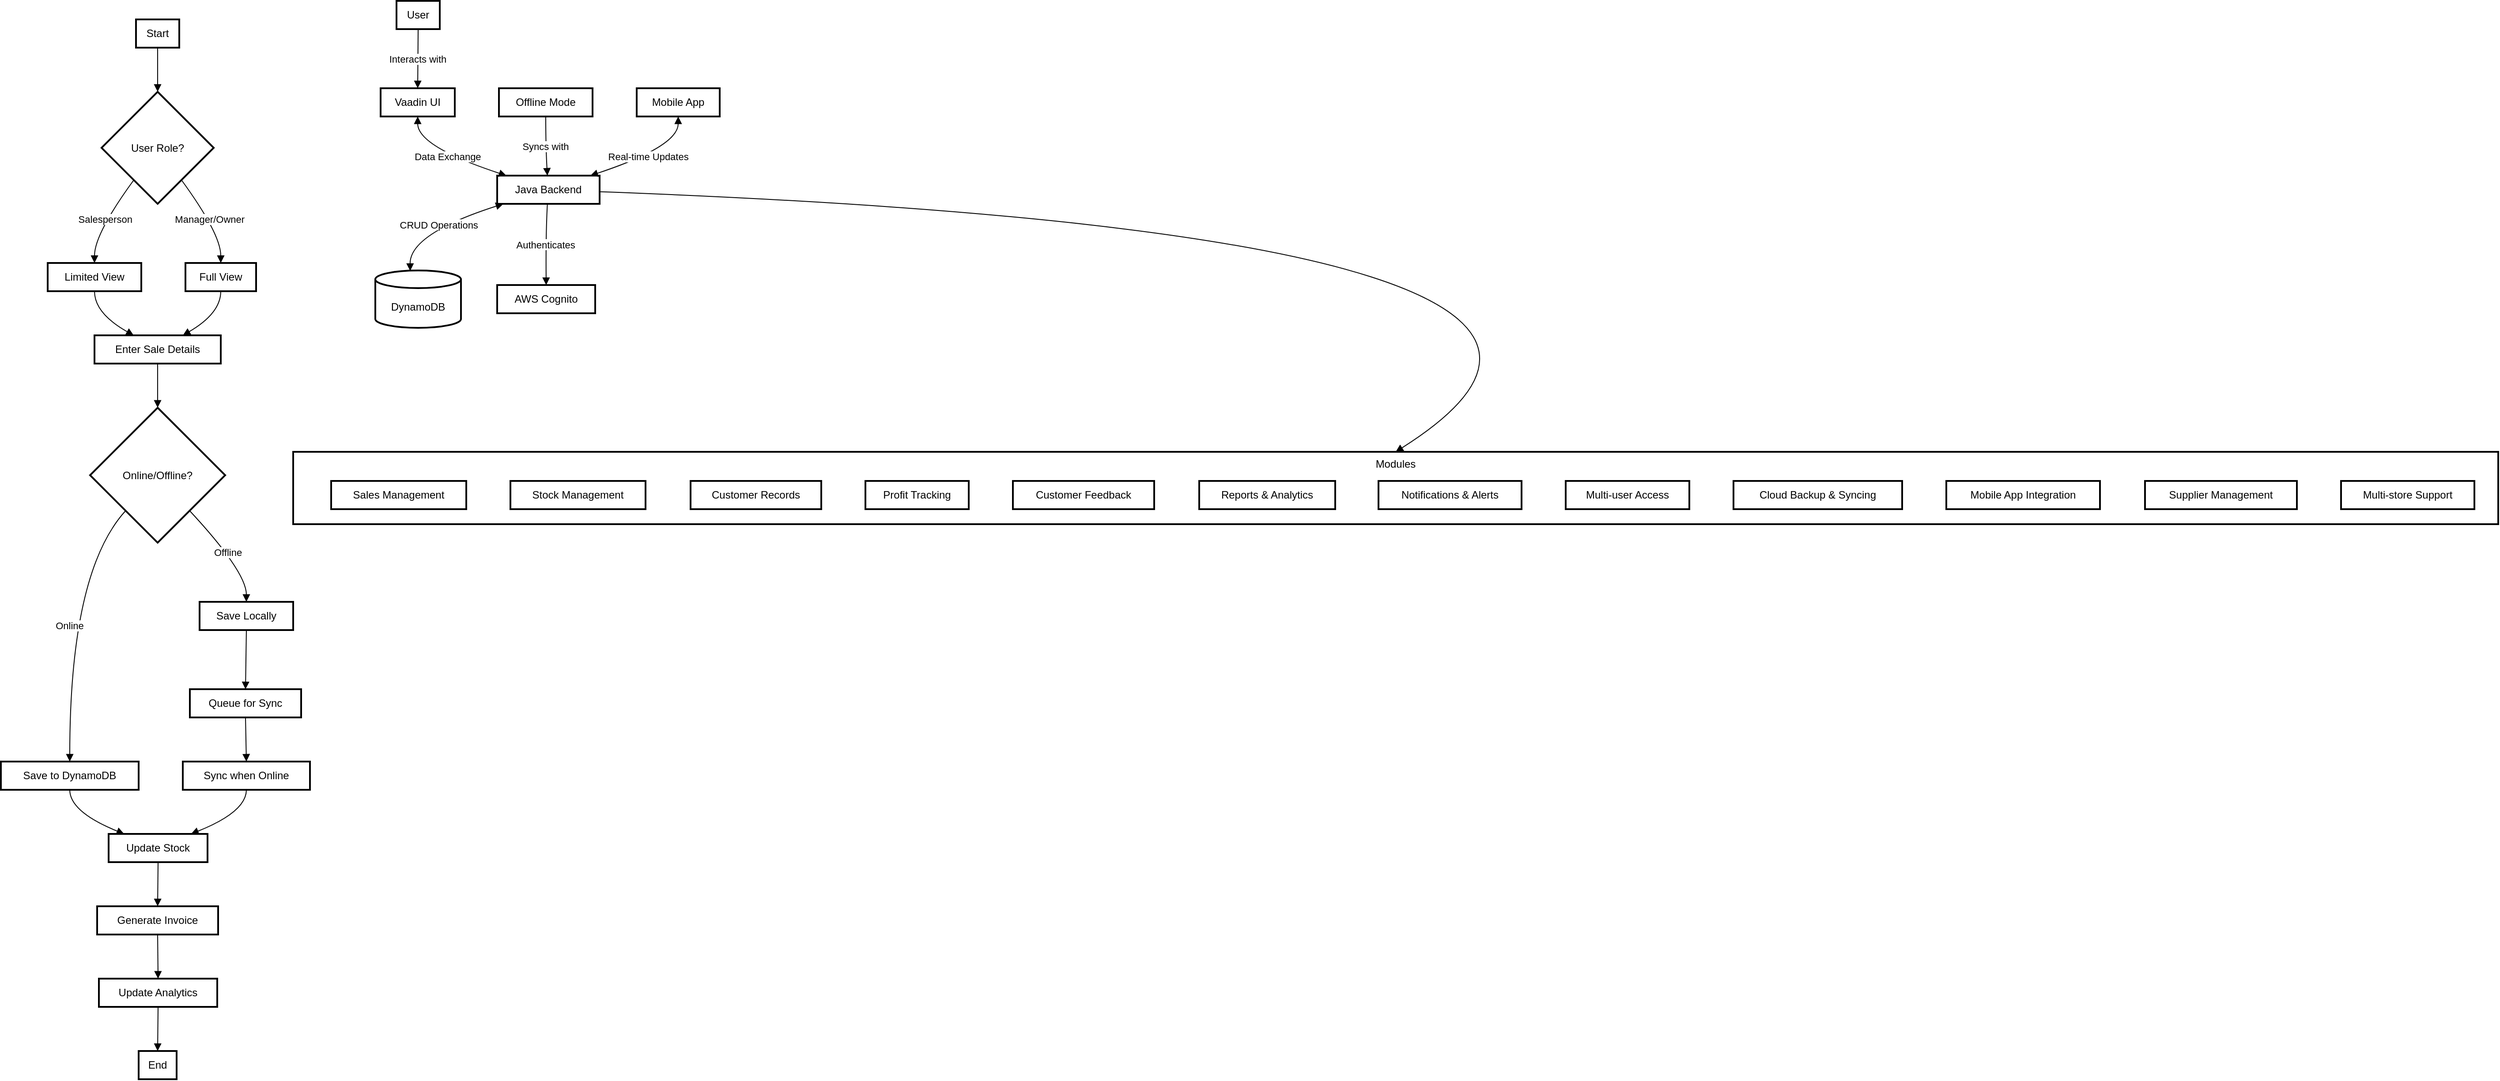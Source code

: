 <mxfile version="24.7.12">
  <diagram name="Page-1" id="4r8TJe3po7aMTRiyK83K">
    <mxGraphModel dx="1434" dy="1894" grid="1" gridSize="10" guides="1" tooltips="1" connect="1" arrows="1" fold="1" page="1" pageScale="1" pageWidth="850" pageHeight="1100" math="0" shadow="0">
      <root>
        <mxCell id="0" />
        <mxCell id="1" parent="0" />
        <mxCell id="o2j823evu8ZrsurBuZMJ-2" value="Start" style="whiteSpace=wrap;strokeWidth=2;" vertex="1" parent="1">
          <mxGeometry x="323" y="-10" width="49" height="32" as="geometry" />
        </mxCell>
        <mxCell id="o2j823evu8ZrsurBuZMJ-3" value="User Role?" style="rhombus;strokeWidth=2;whiteSpace=wrap;" vertex="1" parent="1">
          <mxGeometry x="284" y="72" width="127" height="127" as="geometry" />
        </mxCell>
        <mxCell id="o2j823evu8ZrsurBuZMJ-4" value="Limited View" style="whiteSpace=wrap;strokeWidth=2;" vertex="1" parent="1">
          <mxGeometry x="223" y="266" width="106" height="32" as="geometry" />
        </mxCell>
        <mxCell id="o2j823evu8ZrsurBuZMJ-5" value="Full View" style="whiteSpace=wrap;strokeWidth=2;" vertex="1" parent="1">
          <mxGeometry x="379" y="266" width="80" height="32" as="geometry" />
        </mxCell>
        <mxCell id="o2j823evu8ZrsurBuZMJ-6" value="Enter Sale Details" style="whiteSpace=wrap;strokeWidth=2;" vertex="1" parent="1">
          <mxGeometry x="276" y="348" width="143" height="32" as="geometry" />
        </mxCell>
        <mxCell id="o2j823evu8ZrsurBuZMJ-7" value="Online/Offline?" style="rhombus;strokeWidth=2;whiteSpace=wrap;" vertex="1" parent="1">
          <mxGeometry x="271" y="430" width="153" height="153" as="geometry" />
        </mxCell>
        <mxCell id="o2j823evu8ZrsurBuZMJ-8" value="Save to DynamoDB" style="whiteSpace=wrap;strokeWidth=2;" vertex="1" parent="1">
          <mxGeometry x="170" y="831" width="156" height="32" as="geometry" />
        </mxCell>
        <mxCell id="o2j823evu8ZrsurBuZMJ-9" value="Save Locally" style="whiteSpace=wrap;strokeWidth=2;" vertex="1" parent="1">
          <mxGeometry x="395" y="650" width="106" height="32" as="geometry" />
        </mxCell>
        <mxCell id="o2j823evu8ZrsurBuZMJ-10" value="Update Stock" style="whiteSpace=wrap;strokeWidth=2;" vertex="1" parent="1">
          <mxGeometry x="292" y="913" width="112" height="32" as="geometry" />
        </mxCell>
        <mxCell id="o2j823evu8ZrsurBuZMJ-11" value="Queue for Sync" style="whiteSpace=wrap;strokeWidth=2;" vertex="1" parent="1">
          <mxGeometry x="384" y="749" width="126" height="32" as="geometry" />
        </mxCell>
        <mxCell id="o2j823evu8ZrsurBuZMJ-12" value="Generate Invoice" style="whiteSpace=wrap;strokeWidth=2;" vertex="1" parent="1">
          <mxGeometry x="279" y="995" width="137" height="32" as="geometry" />
        </mxCell>
        <mxCell id="o2j823evu8ZrsurBuZMJ-13" value="Sync when Online" style="whiteSpace=wrap;strokeWidth=2;" vertex="1" parent="1">
          <mxGeometry x="376" y="831" width="144" height="32" as="geometry" />
        </mxCell>
        <mxCell id="o2j823evu8ZrsurBuZMJ-14" value="Update Analytics" style="whiteSpace=wrap;strokeWidth=2;" vertex="1" parent="1">
          <mxGeometry x="281" y="1077" width="134" height="32" as="geometry" />
        </mxCell>
        <mxCell id="o2j823evu8ZrsurBuZMJ-15" value="End" style="whiteSpace=wrap;strokeWidth=2;" vertex="1" parent="1">
          <mxGeometry x="326" y="1159" width="43" height="32" as="geometry" />
        </mxCell>
        <mxCell id="o2j823evu8ZrsurBuZMJ-16" value="" style="curved=1;startArrow=none;endArrow=block;exitX=0.5;exitY=1;entryX=0.5;entryY=0;rounded=0;" edge="1" parent="1" source="o2j823evu8ZrsurBuZMJ-2" target="o2j823evu8ZrsurBuZMJ-3">
          <mxGeometry relative="1" as="geometry">
            <Array as="points" />
          </mxGeometry>
        </mxCell>
        <mxCell id="o2j823evu8ZrsurBuZMJ-17" value="Salesperson" style="curved=1;startArrow=none;endArrow=block;exitX=0.13;exitY=1;entryX=0.5;entryY=0;rounded=0;" edge="1" parent="1" source="o2j823evu8ZrsurBuZMJ-3" target="o2j823evu8ZrsurBuZMJ-4">
          <mxGeometry relative="1" as="geometry">
            <Array as="points">
              <mxPoint x="276" y="233" />
            </Array>
          </mxGeometry>
        </mxCell>
        <mxCell id="o2j823evu8ZrsurBuZMJ-18" value="Manager/Owner" style="curved=1;startArrow=none;endArrow=block;exitX=0.87;exitY=1;entryX=0.5;entryY=0;rounded=0;" edge="1" parent="1" source="o2j823evu8ZrsurBuZMJ-3" target="o2j823evu8ZrsurBuZMJ-5">
          <mxGeometry relative="1" as="geometry">
            <Array as="points">
              <mxPoint x="419" y="233" />
            </Array>
          </mxGeometry>
        </mxCell>
        <mxCell id="o2j823evu8ZrsurBuZMJ-19" value="" style="curved=1;startArrow=none;endArrow=block;exitX=0.5;exitY=1;entryX=0.31;entryY=0;rounded=0;" edge="1" parent="1" source="o2j823evu8ZrsurBuZMJ-4" target="o2j823evu8ZrsurBuZMJ-6">
          <mxGeometry relative="1" as="geometry">
            <Array as="points">
              <mxPoint x="276" y="323" />
            </Array>
          </mxGeometry>
        </mxCell>
        <mxCell id="o2j823evu8ZrsurBuZMJ-20" value="" style="curved=1;startArrow=none;endArrow=block;exitX=0.5;exitY=1;entryX=0.7;entryY=0;rounded=0;" edge="1" parent="1" source="o2j823evu8ZrsurBuZMJ-5" target="o2j823evu8ZrsurBuZMJ-6">
          <mxGeometry relative="1" as="geometry">
            <Array as="points">
              <mxPoint x="419" y="323" />
            </Array>
          </mxGeometry>
        </mxCell>
        <mxCell id="o2j823evu8ZrsurBuZMJ-21" value="" style="curved=1;startArrow=none;endArrow=block;exitX=0.5;exitY=1;entryX=0.5;entryY=0;rounded=0;" edge="1" parent="1" source="o2j823evu8ZrsurBuZMJ-6" target="o2j823evu8ZrsurBuZMJ-7">
          <mxGeometry relative="1" as="geometry">
            <Array as="points" />
          </mxGeometry>
        </mxCell>
        <mxCell id="o2j823evu8ZrsurBuZMJ-22" value="Online" style="curved=1;startArrow=none;endArrow=block;exitX=0.05;exitY=1;entryX=0.5;entryY=-0.01;rounded=0;" edge="1" parent="1" source="o2j823evu8ZrsurBuZMJ-7" target="o2j823evu8ZrsurBuZMJ-8">
          <mxGeometry relative="1" as="geometry">
            <Array as="points">
              <mxPoint x="248" y="616" />
            </Array>
          </mxGeometry>
        </mxCell>
        <mxCell id="o2j823evu8ZrsurBuZMJ-23" value="Offline" style="curved=1;startArrow=none;endArrow=block;exitX=0.95;exitY=1;entryX=0.5;entryY=-0.01;rounded=0;" edge="1" parent="1" source="o2j823evu8ZrsurBuZMJ-7" target="o2j823evu8ZrsurBuZMJ-9">
          <mxGeometry relative="1" as="geometry">
            <Array as="points">
              <mxPoint x="448" y="616" />
            </Array>
          </mxGeometry>
        </mxCell>
        <mxCell id="o2j823evu8ZrsurBuZMJ-24" value="" style="curved=1;startArrow=none;endArrow=block;exitX=0.5;exitY=0.99;entryX=0.15;entryY=-0.01;rounded=0;" edge="1" parent="1" source="o2j823evu8ZrsurBuZMJ-8" target="o2j823evu8ZrsurBuZMJ-10">
          <mxGeometry relative="1" as="geometry">
            <Array as="points">
              <mxPoint x="248" y="888" />
            </Array>
          </mxGeometry>
        </mxCell>
        <mxCell id="o2j823evu8ZrsurBuZMJ-25" value="" style="curved=1;startArrow=none;endArrow=block;exitX=0.5;exitY=0.99;entryX=0.5;entryY=-0.01;rounded=0;" edge="1" parent="1" source="o2j823evu8ZrsurBuZMJ-9" target="o2j823evu8ZrsurBuZMJ-11">
          <mxGeometry relative="1" as="geometry">
            <Array as="points" />
          </mxGeometry>
        </mxCell>
        <mxCell id="o2j823evu8ZrsurBuZMJ-26" value="" style="curved=1;startArrow=none;endArrow=block;exitX=0.5;exitY=0.99;entryX=0.5;entryY=-0.01;rounded=0;" edge="1" parent="1" source="o2j823evu8ZrsurBuZMJ-10" target="o2j823evu8ZrsurBuZMJ-12">
          <mxGeometry relative="1" as="geometry">
            <Array as="points" />
          </mxGeometry>
        </mxCell>
        <mxCell id="o2j823evu8ZrsurBuZMJ-27" value="" style="curved=1;startArrow=none;endArrow=block;exitX=0.5;exitY=0.99;entryX=0.5;entryY=-0.01;rounded=0;" edge="1" parent="1" source="o2j823evu8ZrsurBuZMJ-11" target="o2j823evu8ZrsurBuZMJ-13">
          <mxGeometry relative="1" as="geometry">
            <Array as="points" />
          </mxGeometry>
        </mxCell>
        <mxCell id="o2j823evu8ZrsurBuZMJ-28" value="" style="curved=1;startArrow=none;endArrow=block;exitX=0.5;exitY=0.99;entryX=0.84;entryY=-0.01;rounded=0;" edge="1" parent="1" source="o2j823evu8ZrsurBuZMJ-13" target="o2j823evu8ZrsurBuZMJ-10">
          <mxGeometry relative="1" as="geometry">
            <Array as="points">
              <mxPoint x="448" y="888" />
            </Array>
          </mxGeometry>
        </mxCell>
        <mxCell id="o2j823evu8ZrsurBuZMJ-29" value="" style="curved=1;startArrow=none;endArrow=block;exitX=0.5;exitY=0.99;entryX=0.5;entryY=-0.01;rounded=0;" edge="1" parent="1" source="o2j823evu8ZrsurBuZMJ-12" target="o2j823evu8ZrsurBuZMJ-14">
          <mxGeometry relative="1" as="geometry">
            <Array as="points" />
          </mxGeometry>
        </mxCell>
        <mxCell id="o2j823evu8ZrsurBuZMJ-30" value="" style="curved=1;startArrow=none;endArrow=block;exitX=0.5;exitY=0.99;entryX=0.5;entryY=-0.01;rounded=0;" edge="1" parent="1" source="o2j823evu8ZrsurBuZMJ-14" target="o2j823evu8ZrsurBuZMJ-15">
          <mxGeometry relative="1" as="geometry">
            <Array as="points" />
          </mxGeometry>
        </mxCell>
        <mxCell id="o2j823evu8ZrsurBuZMJ-31" value="Modules" style="whiteSpace=wrap;strokeWidth=2;verticalAlign=top;" vertex="1" parent="1">
          <mxGeometry x="501" y="480" width="2497" height="82" as="geometry" />
        </mxCell>
        <mxCell id="o2j823evu8ZrsurBuZMJ-32" value="Sales Management" style="whiteSpace=wrap;strokeWidth=2;" vertex="1" parent="o2j823evu8ZrsurBuZMJ-31">
          <mxGeometry x="43" y="33" width="153" height="32" as="geometry" />
        </mxCell>
        <mxCell id="o2j823evu8ZrsurBuZMJ-33" value="Stock Management" style="whiteSpace=wrap;strokeWidth=2;" vertex="1" parent="o2j823evu8ZrsurBuZMJ-31">
          <mxGeometry x="246" y="33" width="153" height="32" as="geometry" />
        </mxCell>
        <mxCell id="o2j823evu8ZrsurBuZMJ-34" value="Customer Records" style="whiteSpace=wrap;strokeWidth=2;" vertex="1" parent="o2j823evu8ZrsurBuZMJ-31">
          <mxGeometry x="450" y="33" width="148" height="32" as="geometry" />
        </mxCell>
        <mxCell id="o2j823evu8ZrsurBuZMJ-35" value="Profit Tracking" style="whiteSpace=wrap;strokeWidth=2;" vertex="1" parent="o2j823evu8ZrsurBuZMJ-31">
          <mxGeometry x="648" y="33" width="117" height="32" as="geometry" />
        </mxCell>
        <mxCell id="o2j823evu8ZrsurBuZMJ-36" value="Customer Feedback" style="whiteSpace=wrap;strokeWidth=2;" vertex="1" parent="o2j823evu8ZrsurBuZMJ-31">
          <mxGeometry x="815" y="33" width="160" height="32" as="geometry" />
        </mxCell>
        <mxCell id="o2j823evu8ZrsurBuZMJ-37" value="Reports &amp; Analytics" style="whiteSpace=wrap;strokeWidth=2;" vertex="1" parent="o2j823evu8ZrsurBuZMJ-31">
          <mxGeometry x="1026" y="33" width="154" height="32" as="geometry" />
        </mxCell>
        <mxCell id="o2j823evu8ZrsurBuZMJ-38" value="Notifications &amp; Alerts" style="whiteSpace=wrap;strokeWidth=2;" vertex="1" parent="o2j823evu8ZrsurBuZMJ-31">
          <mxGeometry x="1229" y="33" width="162" height="32" as="geometry" />
        </mxCell>
        <mxCell id="o2j823evu8ZrsurBuZMJ-39" value="Multi-user Access" style="whiteSpace=wrap;strokeWidth=2;" vertex="1" parent="o2j823evu8ZrsurBuZMJ-31">
          <mxGeometry x="1441" y="33" width="140" height="32" as="geometry" />
        </mxCell>
        <mxCell id="o2j823evu8ZrsurBuZMJ-40" value="Cloud Backup &amp; Syncing" style="whiteSpace=wrap;strokeWidth=2;" vertex="1" parent="o2j823evu8ZrsurBuZMJ-31">
          <mxGeometry x="1631" y="33" width="191" height="32" as="geometry" />
        </mxCell>
        <mxCell id="o2j823evu8ZrsurBuZMJ-41" value="Mobile App Integration" style="whiteSpace=wrap;strokeWidth=2;" vertex="1" parent="o2j823evu8ZrsurBuZMJ-31">
          <mxGeometry x="1872" y="33" width="174" height="32" as="geometry" />
        </mxCell>
        <mxCell id="o2j823evu8ZrsurBuZMJ-42" value="Supplier Management" style="whiteSpace=wrap;strokeWidth=2;" vertex="1" parent="o2j823evu8ZrsurBuZMJ-31">
          <mxGeometry x="2097" y="33" width="172" height="32" as="geometry" />
        </mxCell>
        <mxCell id="o2j823evu8ZrsurBuZMJ-43" value="Multi-store Support" style="whiteSpace=wrap;strokeWidth=2;" vertex="1" parent="o2j823evu8ZrsurBuZMJ-31">
          <mxGeometry x="2319" y="33" width="151" height="32" as="geometry" />
        </mxCell>
        <mxCell id="o2j823evu8ZrsurBuZMJ-44" value="User" style="whiteSpace=wrap;strokeWidth=2;" vertex="1" parent="1">
          <mxGeometry x="618" y="-31" width="49" height="32" as="geometry" />
        </mxCell>
        <mxCell id="o2j823evu8ZrsurBuZMJ-45" value="Vaadin UI" style="whiteSpace=wrap;strokeWidth=2;" vertex="1" parent="1">
          <mxGeometry x="600" y="68" width="84" height="32" as="geometry" />
        </mxCell>
        <mxCell id="o2j823evu8ZrsurBuZMJ-46" value="Java Backend" style="whiteSpace=wrap;strokeWidth=2;" vertex="1" parent="1">
          <mxGeometry x="732" y="167" width="116" height="32" as="geometry" />
        </mxCell>
        <mxCell id="o2j823evu8ZrsurBuZMJ-47" value="DynamoDB" style="shape=cylinder3;boundedLbl=1;backgroundOutline=1;size=10;strokeWidth=2;whiteSpace=wrap;" vertex="1" parent="1">
          <mxGeometry x="594" y="274.5" width="97" height="65" as="geometry" />
        </mxCell>
        <mxCell id="o2j823evu8ZrsurBuZMJ-48" value="AWS Cognito" style="whiteSpace=wrap;strokeWidth=2;" vertex="1" parent="1">
          <mxGeometry x="732" y="291" width="111" height="32" as="geometry" />
        </mxCell>
        <mxCell id="o2j823evu8ZrsurBuZMJ-49" value="Offline Mode" style="whiteSpace=wrap;strokeWidth=2;" vertex="1" parent="1">
          <mxGeometry x="734" y="68" width="106" height="32" as="geometry" />
        </mxCell>
        <mxCell id="o2j823evu8ZrsurBuZMJ-50" value="Mobile App" style="whiteSpace=wrap;strokeWidth=2;" vertex="1" parent="1">
          <mxGeometry x="890" y="68" width="94" height="32" as="geometry" />
        </mxCell>
        <mxCell id="o2j823evu8ZrsurBuZMJ-51" value="Interacts with" style="curved=1;startArrow=none;endArrow=block;exitX=0.5;exitY=1;entryX=0.5;entryY=0;rounded=0;" edge="1" parent="1" source="o2j823evu8ZrsurBuZMJ-44" target="o2j823evu8ZrsurBuZMJ-45">
          <mxGeometry relative="1" as="geometry">
            <Array as="points" />
          </mxGeometry>
        </mxCell>
        <mxCell id="o2j823evu8ZrsurBuZMJ-52" value="Data Exchange" style="curved=1;startArrow=block;endArrow=block;exitX=0.5;exitY=1;entryX=0.09;entryY=0;rounded=0;" edge="1" parent="1" source="o2j823evu8ZrsurBuZMJ-45" target="o2j823evu8ZrsurBuZMJ-46">
          <mxGeometry relative="1" as="geometry">
            <Array as="points">
              <mxPoint x="642" y="134" />
            </Array>
          </mxGeometry>
        </mxCell>
        <mxCell id="o2j823evu8ZrsurBuZMJ-53" value="CRUD Operations" style="curved=1;startArrow=block;endArrow=block;exitX=0.06;exitY=1;entryX=0.5;entryY=-0.01;rounded=0;" edge="1" parent="1" source="o2j823evu8ZrsurBuZMJ-46">
          <mxGeometry relative="1" as="geometry">
            <Array as="points">
              <mxPoint x="633" y="233" />
            </Array>
            <mxPoint x="633.5" y="275" as="targetPoint" />
          </mxGeometry>
        </mxCell>
        <mxCell id="o2j823evu8ZrsurBuZMJ-54" value="Authenticates" style="curved=1;startArrow=none;endArrow=block;exitX=0.49;exitY=1;entryX=0.5;entryY=0;rounded=0;" edge="1" parent="1" source="o2j823evu8ZrsurBuZMJ-46" target="o2j823evu8ZrsurBuZMJ-48">
          <mxGeometry relative="1" as="geometry">
            <Array as="points">
              <mxPoint x="787" y="233" />
            </Array>
          </mxGeometry>
        </mxCell>
        <mxCell id="o2j823evu8ZrsurBuZMJ-55" value="Syncs with" style="curved=1;startArrow=none;endArrow=block;exitX=0.5;exitY=1;entryX=0.49;entryY=0;rounded=0;" edge="1" parent="1" source="o2j823evu8ZrsurBuZMJ-49" target="o2j823evu8ZrsurBuZMJ-46">
          <mxGeometry relative="1" as="geometry">
            <Array as="points">
              <mxPoint x="787" y="134" />
            </Array>
          </mxGeometry>
        </mxCell>
        <mxCell id="o2j823evu8ZrsurBuZMJ-56" value="Real-time Updates" style="curved=1;startArrow=block;endArrow=block;exitX=0.5;exitY=1;entryX=0.91;entryY=0;rounded=0;" edge="1" parent="1" source="o2j823evu8ZrsurBuZMJ-50" target="o2j823evu8ZrsurBuZMJ-46">
          <mxGeometry relative="1" as="geometry">
            <Array as="points">
              <mxPoint x="937" y="134" />
            </Array>
          </mxGeometry>
        </mxCell>
        <mxCell id="o2j823evu8ZrsurBuZMJ-57" value="" style="curved=1;startArrow=none;endArrow=block;exitX=1;exitY=0.57;entryX=0.5;entryY=0;rounded=0;" edge="1" parent="1" source="o2j823evu8ZrsurBuZMJ-46" target="o2j823evu8ZrsurBuZMJ-31">
          <mxGeometry relative="1" as="geometry">
            <Array as="points">
              <mxPoint x="2141" y="233" />
            </Array>
          </mxGeometry>
        </mxCell>
      </root>
    </mxGraphModel>
  </diagram>
</mxfile>
